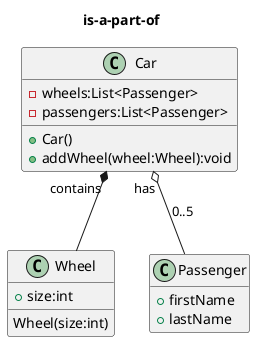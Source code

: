 @startuml is-a-part-of 
title is-a-part-of 

class Wheel{
+size:int
Wheel(size:int)
}

class Car{
-wheels:List<Passenger>
-passengers:List<Passenger>
+Car()
+addWheel(wheel:Wheel):void
}

class Passenger{
+firstName
+lastName
}

Car "contains" *-down- Wheel
Car "has" o-down- Passenger : 0..5

hide empty members
@enduml